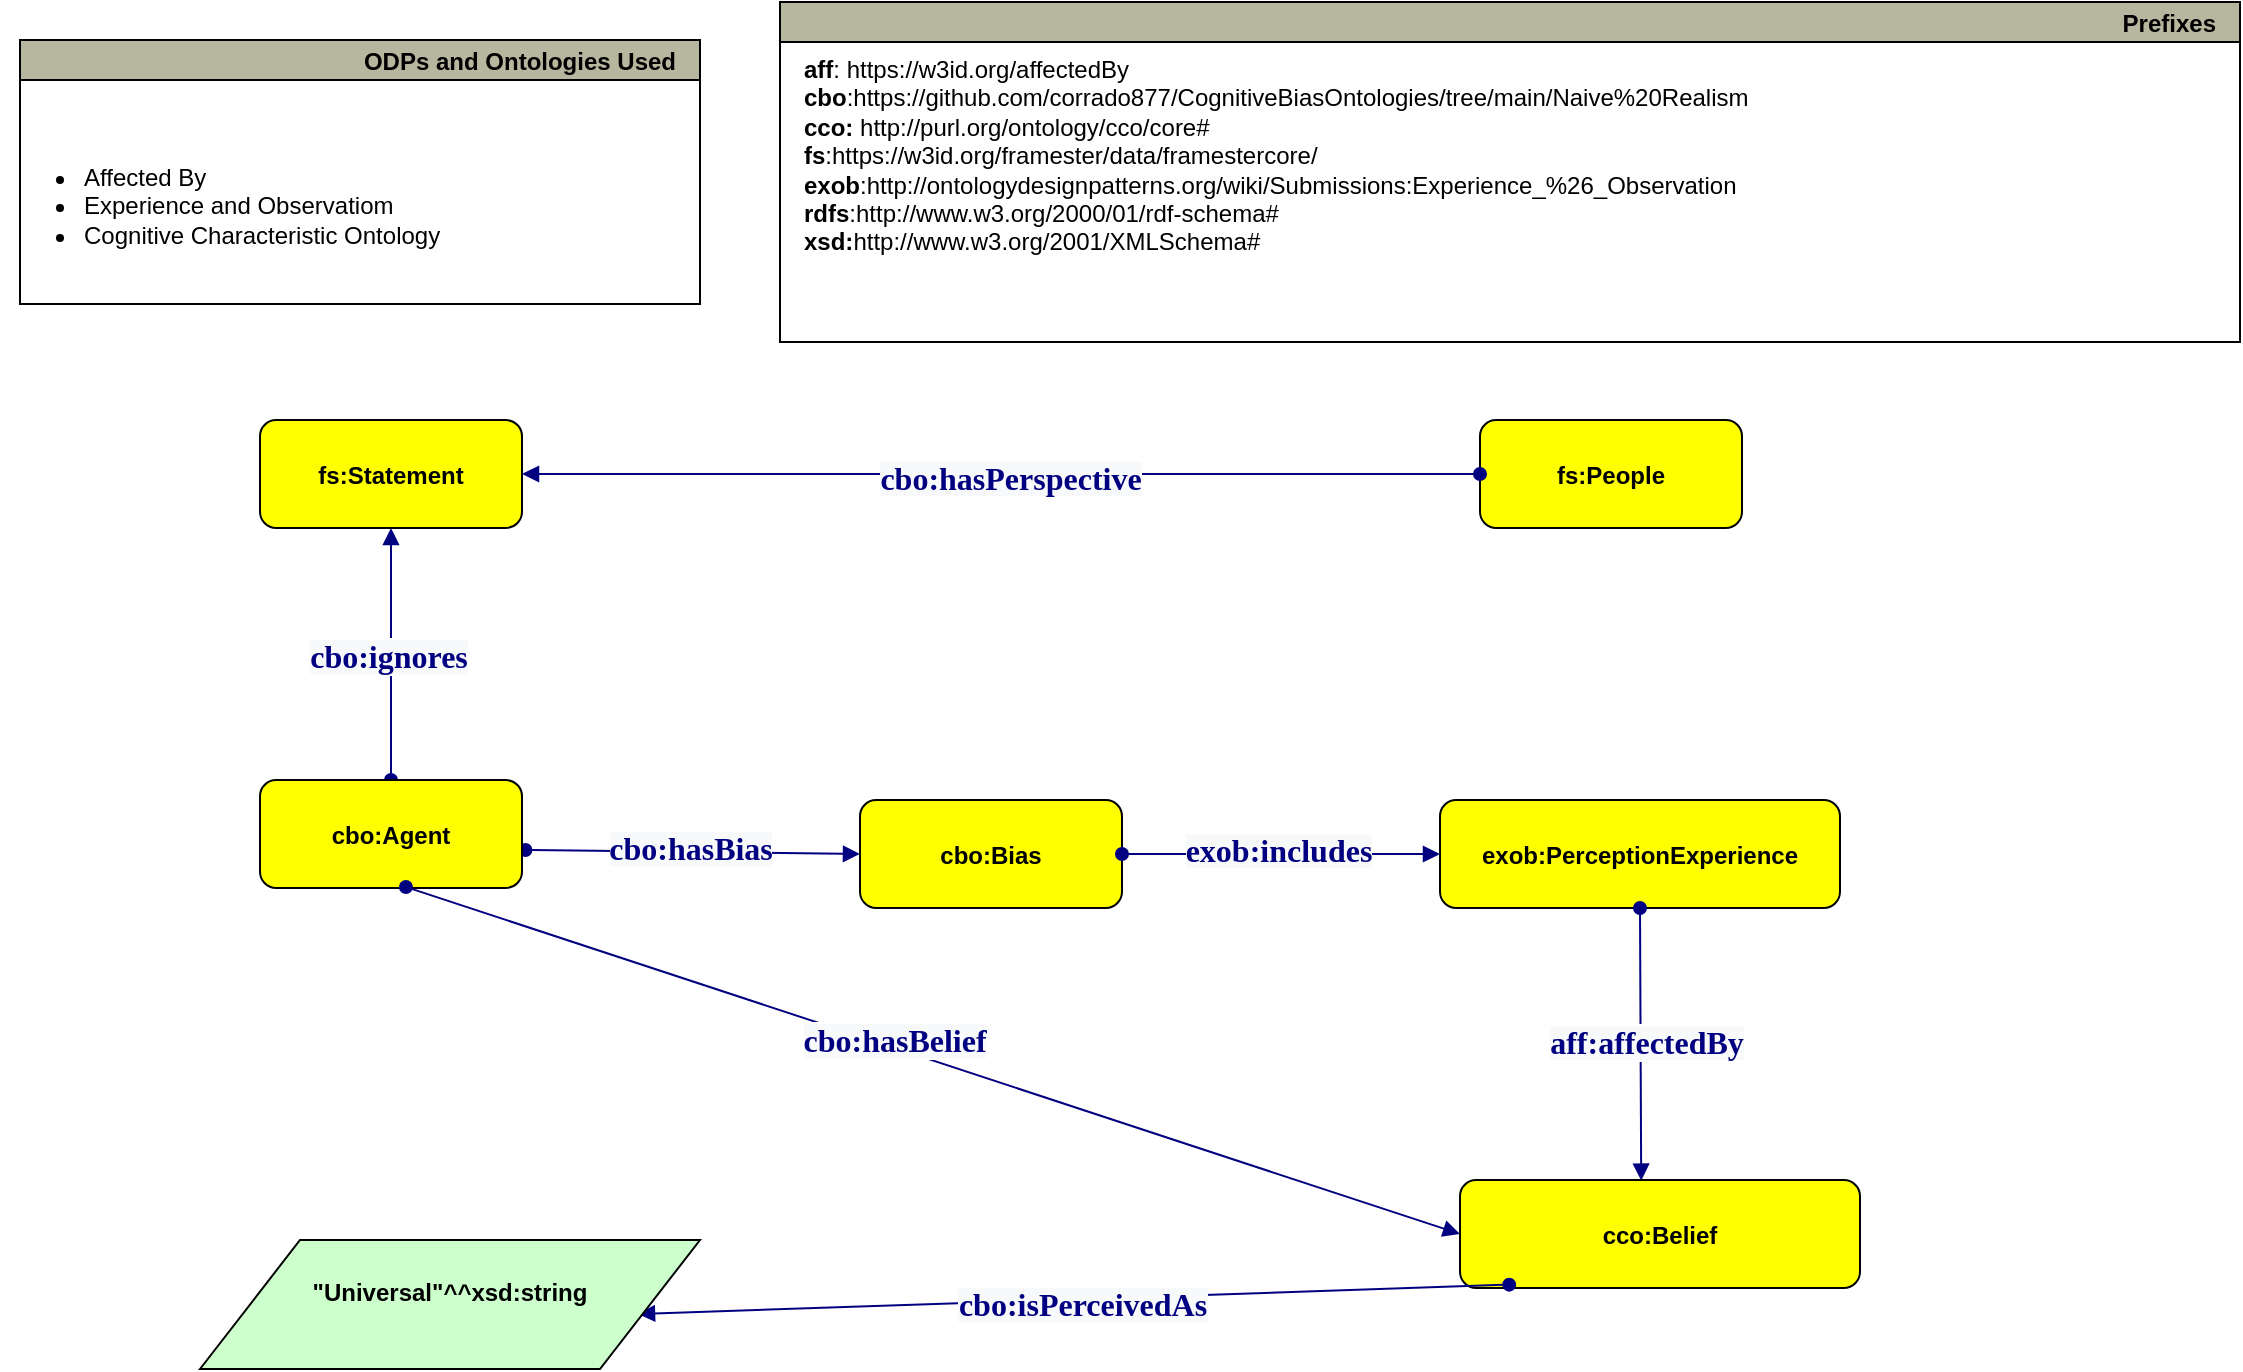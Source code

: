<mxfile version="24.2.0" type="device">
  <diagram name="Pagina-1" id="8Zuj182LmP67Cn_kZf86">
    <mxGraphModel dx="2074" dy="964" grid="1" gridSize="10" guides="1" tooltips="1" connect="1" arrows="1" fold="1" page="1" pageScale="1" pageWidth="4681" pageHeight="3300" math="0" shadow="0">
      <root>
        <mxCell id="0" />
        <mxCell id="1" parent="0" />
        <mxCell id="EN4isxr8mFQcJcqiqdl0-3" value="Prefixes" style="graphMlID=n0;shape=swimlane;startSize=20;fillColor=#b7b69e;strokeColor=#000000;strokeWidth=1.0;align=right;spacingRight=10;fontStyle=1" vertex="1" parent="1">
          <mxGeometry x="440" y="61" width="730" height="170" as="geometry">
            <mxRectangle x="-550" y="110" width="100" height="30" as="alternateBounds" />
          </mxGeometry>
        </mxCell>
        <UserObject label="&lt;b style=&quot;border-color: var(--border-color);&quot;&gt;aff&lt;/b&gt;:&amp;nbsp;https://w3id.org/affectedBy&amp;nbsp;&lt;br&gt;&lt;b&gt;cbo&lt;/b&gt;:https://github.com/corrado877/CognitiveBiasOntologies/tree/main/Naive%20Realism&lt;br&gt;&lt;b style=&quot;border-color: var(--border-color);&quot;&gt;cco:&amp;nbsp;&lt;/b&gt;http://purl.org/ontology/cco/core#&lt;br&gt;&lt;b&gt;fs&lt;/b&gt;:https://w3id.org/framester/data/framestercore/&lt;div&gt;&lt;b style=&quot;background-color: initial;&quot;&gt;exob&lt;/b&gt;&lt;span style=&quot;background-color: initial;&quot;&gt;:http://ontologydesignpatterns.org/wiki/Submissions:Experience_%26_Observation&lt;/span&gt;&lt;br&gt;&lt;/div&gt;&lt;div&gt;&lt;b&gt;rdfs&lt;/b&gt;:http://www.w3.org/2000/01/rdf-schema#&lt;br&gt;&lt;b style=&quot;border-color: var(--border-color);&quot;&gt;xsd:&lt;/b&gt;&lt;span style=&quot;border-color: var(--border-color); background-color: initial;&quot;&gt;http://www.w3.org/2001/XMLSchema#&lt;/span&gt;&lt;/div&gt;" link="http://www.w3.org/2000/01/rdf-schema#" id="EN4isxr8mFQcJcqiqdl0-4">
          <mxCell style="text;whiteSpace=wrap;html=1;" vertex="1" parent="EN4isxr8mFQcJcqiqdl0-3">
            <mxGeometry x="10" y="20" width="690" height="180" as="geometry" />
          </mxCell>
        </UserObject>
        <mxCell id="EN4isxr8mFQcJcqiqdl0-5" value="ODPs and Ontologies Used" style="graphMlID=n0;shape=swimlane;startSize=20;fillColor=#b7b69e;strokeColor=#000000;strokeWidth=1.0;align=right;spacingRight=10;fontStyle=1" vertex="1" parent="1">
          <mxGeometry x="60" y="80" width="340" height="132" as="geometry" />
        </mxCell>
        <mxCell id="EN4isxr8mFQcJcqiqdl0-6" value="&lt;ul&gt;&lt;li&gt;Affected By&lt;/li&gt;&lt;li&gt;Experience and Observatiom&lt;/li&gt;&lt;li style=&quot;border-color: var(--border-color);&quot;&gt;Cognitive Characteristic Ontology&lt;/li&gt;&lt;/ul&gt;" style="text;html=1;strokeColor=none;fillColor=none;align=left;verticalAlign=middle;whiteSpace=wrap;rounded=0;" vertex="1" parent="EN4isxr8mFQcJcqiqdl0-5">
          <mxGeometry x="-10" y="12" width="270" height="142" as="geometry" />
        </mxCell>
        <mxCell id="EN4isxr8mFQcJcqiqdl0-8" value="" style="graphMlID=e0;rounded=0;endArrow=block;strokeColor=#000080;strokeWidth=1.0;startArrow=oval;startFill=1;endFill=1;entryX=0.5;entryY=1;entryDx=0;entryDy=0;" edge="1" parent="1" source="EN4isxr8mFQcJcqiqdl0-14" target="EN4isxr8mFQcJcqiqdl0-28">
          <mxGeometry relative="1" as="geometry">
            <mxPoint x="280" y="290" as="sourcePoint" />
            <mxPoint x="246" y="330" as="targetPoint" />
          </mxGeometry>
        </mxCell>
        <mxCell id="EN4isxr8mFQcJcqiqdl0-9" value="&lt;font face=&quot;dialog&quot; color=&quot;#000080&quot;&gt;&lt;span style=&quot;font-size: 16px; background-color: rgb(248, 249, 250);&quot;&gt;&lt;b&gt;cbo:ignores&lt;/b&gt;&lt;/span&gt;&lt;/font&gt;" style="text;html=1;align=center;verticalAlign=middle;resizable=0;points=[];labelBackgroundColor=#ffffff;" vertex="1" connectable="0" parent="EN4isxr8mFQcJcqiqdl0-8">
          <mxGeometry x="-0.017" y="2" relative="1" as="geometry">
            <mxPoint as="offset" />
          </mxGeometry>
        </mxCell>
        <mxCell id="EN4isxr8mFQcJcqiqdl0-12" value="" style="graphMlID=e0;rounded=0;endArrow=block;strokeColor=#000080;strokeWidth=1.0;startArrow=oval;startFill=1;endFill=1;exitX=1.013;exitY=0.648;exitDx=0;exitDy=0;exitPerimeter=0;entryX=0;entryY=0.5;entryDx=0;entryDy=0;" edge="1" parent="1" source="EN4isxr8mFQcJcqiqdl0-14" target="EN4isxr8mFQcJcqiqdl0-32">
          <mxGeometry relative="1" as="geometry">
            <mxPoint x="598.03" y="385" as="sourcePoint" />
            <mxPoint x="730" y="480" as="targetPoint" />
          </mxGeometry>
        </mxCell>
        <mxCell id="EN4isxr8mFQcJcqiqdl0-13" value="&lt;font face=&quot;dialog&quot; color=&quot;#000080&quot;&gt;&lt;span style=&quot;font-size: 16px; background-color: rgb(248, 249, 250);&quot;&gt;&lt;b&gt;cbo:hasBias&lt;/b&gt;&lt;/span&gt;&lt;/font&gt;" style="text;html=1;align=center;verticalAlign=middle;resizable=0;points=[];labelBackgroundColor=#ffffff;" vertex="1" connectable="0" parent="EN4isxr8mFQcJcqiqdl0-12">
          <mxGeometry x="-0.017" y="2" relative="1" as="geometry">
            <mxPoint as="offset" />
          </mxGeometry>
        </mxCell>
        <mxCell id="EN4isxr8mFQcJcqiqdl0-14" value="cbo:Agent" style="graphMlID=n4;shape=rect;rounded=1;arcsize=30;fillColor=#ffff00;strokeColor=#000000;strokeWidth=1.0;fontStyle=1" vertex="1" parent="1">
          <mxGeometry x="180" y="450" width="131" height="54" as="geometry" />
        </mxCell>
        <mxCell id="EN4isxr8mFQcJcqiqdl0-18" value="" style="graphMlID=e0;rounded=0;endArrow=block;strokeColor=#000080;strokeWidth=1.0;startArrow=oval;startFill=1;endFill=1;exitX=0.557;exitY=0.991;exitDx=0;exitDy=0;entryX=0;entryY=0.5;entryDx=0;entryDy=0;exitPerimeter=0;" edge="1" parent="1" source="EN4isxr8mFQcJcqiqdl0-14" target="EN4isxr8mFQcJcqiqdl0-41">
          <mxGeometry relative="1" as="geometry">
            <mxPoint x="629.03" y="354" as="sourcePoint" />
            <mxPoint x="635.066" y="652.5" as="targetPoint" />
          </mxGeometry>
        </mxCell>
        <mxCell id="EN4isxr8mFQcJcqiqdl0-19" value="&lt;font face=&quot;dialog&quot; color=&quot;#000080&quot;&gt;&lt;span style=&quot;font-size: 16px; background-color: rgb(248, 249, 250);&quot;&gt;&lt;b&gt;cbo:hasBelief&lt;/b&gt;&lt;/span&gt;&lt;/font&gt;" style="text;html=1;align=center;verticalAlign=middle;resizable=0;points=[];labelBackgroundColor=#ffffff;" vertex="1" connectable="0" parent="EN4isxr8mFQcJcqiqdl0-18">
          <mxGeometry x="-0.017" y="2" relative="1" as="geometry">
            <mxPoint x="-16" y="-7" as="offset" />
          </mxGeometry>
        </mxCell>
        <mxCell id="EN4isxr8mFQcJcqiqdl0-28" value="fs:Statement" style="graphMlID=n4;shape=rect;rounded=1;arcsize=30;fillColor=#ffff00;strokeColor=#000000;strokeWidth=1.0;fontStyle=1" vertex="1" parent="1">
          <mxGeometry x="180" y="270" width="131" height="54" as="geometry" />
        </mxCell>
        <mxCell id="EN4isxr8mFQcJcqiqdl0-29" value="fs:People" style="graphMlID=n4;shape=rect;rounded=1;arcsize=30;fillColor=#ffff00;strokeColor=#000000;strokeWidth=1.0;fontStyle=1" vertex="1" parent="1">
          <mxGeometry x="790" y="270" width="131" height="54" as="geometry" />
        </mxCell>
        <mxCell id="EN4isxr8mFQcJcqiqdl0-30" value="" style="graphMlID=e0;rounded=0;endArrow=block;strokeColor=#000080;strokeWidth=1.0;startArrow=oval;startFill=1;endFill=1;entryX=1;entryY=0.5;entryDx=0;entryDy=0;exitX=0;exitY=0.5;exitDx=0;exitDy=0;" edge="1" parent="1" source="EN4isxr8mFQcJcqiqdl0-29" target="EN4isxr8mFQcJcqiqdl0-28">
          <mxGeometry relative="1" as="geometry">
            <mxPoint x="256" y="460" as="sourcePoint" />
            <mxPoint x="256" y="334" as="targetPoint" />
          </mxGeometry>
        </mxCell>
        <mxCell id="EN4isxr8mFQcJcqiqdl0-31" value="&lt;font face=&quot;dialog&quot; color=&quot;#000080&quot;&gt;&lt;span style=&quot;font-size: 16px; background-color: rgb(248, 249, 250);&quot;&gt;&lt;b&gt;cbo:hasPerspective&lt;/b&gt;&lt;/span&gt;&lt;/font&gt;" style="text;html=1;align=center;verticalAlign=middle;resizable=0;points=[];labelBackgroundColor=#ffffff;" vertex="1" connectable="0" parent="EN4isxr8mFQcJcqiqdl0-30">
          <mxGeometry x="-0.017" y="2" relative="1" as="geometry">
            <mxPoint as="offset" />
          </mxGeometry>
        </mxCell>
        <mxCell id="EN4isxr8mFQcJcqiqdl0-32" value="cbo:Bias" style="graphMlID=n4;shape=rect;rounded=1;arcsize=30;fillColor=#ffff00;strokeColor=#000000;strokeWidth=1.0;fontStyle=1" vertex="1" parent="1">
          <mxGeometry x="480" y="460" width="131" height="54" as="geometry" />
        </mxCell>
        <mxCell id="EN4isxr8mFQcJcqiqdl0-35" value="exob:PerceptionExperience" style="graphMlID=n4;shape=rect;rounded=1;arcsize=30;fillColor=#ffff00;strokeColor=#000000;strokeWidth=1.0;fontStyle=1" vertex="1" parent="1">
          <mxGeometry x="770" y="460" width="200" height="54" as="geometry" />
        </mxCell>
        <mxCell id="EN4isxr8mFQcJcqiqdl0-36" value="" style="graphMlID=e0;rounded=0;endArrow=block;strokeColor=#000080;strokeWidth=1.0;startArrow=oval;startFill=1;endFill=1;exitX=1;exitY=0.5;exitDx=0;exitDy=0;entryX=0;entryY=0.5;entryDx=0;entryDy=0;" edge="1" parent="1" source="EN4isxr8mFQcJcqiqdl0-32" target="EN4isxr8mFQcJcqiqdl0-35">
          <mxGeometry relative="1" as="geometry">
            <mxPoint x="1140" y="550" as="sourcePoint" />
            <mxPoint x="1000" y="487" as="targetPoint" />
          </mxGeometry>
        </mxCell>
        <mxCell id="EN4isxr8mFQcJcqiqdl0-37" value="&lt;font face=&quot;dialog&quot; color=&quot;#000080&quot;&gt;&lt;span style=&quot;font-size: 16px; background-color: rgb(248, 249, 250);&quot;&gt;&lt;b&gt;exob:includes&lt;/b&gt;&lt;/span&gt;&lt;/font&gt;" style="text;html=1;align=center;verticalAlign=middle;resizable=0;points=[];labelBackgroundColor=#ffffff;" vertex="1" connectable="0" parent="EN4isxr8mFQcJcqiqdl0-36">
          <mxGeometry x="-0.017" y="2" relative="1" as="geometry">
            <mxPoint as="offset" />
          </mxGeometry>
        </mxCell>
        <mxCell id="EN4isxr8mFQcJcqiqdl0-39" value="" style="graphMlID=e0;rounded=0;endArrow=block;strokeColor=#000080;strokeWidth=1.0;startArrow=oval;startFill=1;endFill=1;exitX=0.5;exitY=1;exitDx=0;exitDy=0;entryX=0.453;entryY=0.006;entryDx=0;entryDy=0;entryPerimeter=0;" edge="1" parent="1" source="EN4isxr8mFQcJcqiqdl0-35" target="EN4isxr8mFQcJcqiqdl0-41">
          <mxGeometry relative="1" as="geometry">
            <mxPoint x="701" y="497" as="sourcePoint" />
            <mxPoint x="1000" y="640" as="targetPoint" />
          </mxGeometry>
        </mxCell>
        <mxCell id="EN4isxr8mFQcJcqiqdl0-40" value="&lt;font face=&quot;dialog&quot; color=&quot;#000080&quot;&gt;&lt;span style=&quot;font-size: 16px; background-color: rgb(248, 249, 250);&quot;&gt;&lt;b&gt;aff:affectedBy&lt;/b&gt;&lt;/span&gt;&lt;/font&gt;&lt;span style=&quot;color: rgba(0, 0, 0, 0); font-family: monospace; font-size: 0px; text-align: start; background-color: rgb(251, 251, 251);&quot;&gt;%3CmxGraphModel%3E%3Croot%3E%3CmxCell%20id%3D%220%22%2F%3E%3CmxCell%20id%3D%221%22%20parent%3D%220%22%2F%3E%3CmxCell%20id%3D%222%22%20value%3D%22%22%20style%3D%22graphMlID%3De0%3Brounded%3D0%3BendArrow%3Dblock%3BstrokeColor%3D%23000080%3BstrokeWidth%3D1.0%3BstartArrow%3Doval%3BstartFill%3D1%3BendFill%3D1%3BexitX%3D1%3BexitY%3D0.5%3BexitDx%3D0%3BexitDy%3D0%3BentryX%3D0%3BentryY%3D0.5%3BentryDx%3D0%3BentryDy%3D0%3B%22%20edge%3D%221%22%20parent%3D%221%22%3E%3CmxGeometry%20relative%3D%221%22%20as%3D%22geometry%22%3E%3CmxPoint%20x%3D%22691%22%20y%3D%22487%22%20as%3D%22sourcePoint%22%2F%3E%3CmxPoint%20x%3D%22900%22%20y%3D%22487%22%20as%3D%22targetPoint%22%2F%3E%3C%2FmxGeometry%3E%3C%2FmxCell%3E%3CmxCell%20id%3D%223%22%20value%3D%22%26lt%3Bfont%20face%3D%26quot%3Bdialog%26quot%3B%20color%3D%26quot%3B%23000080%26quot%3B%26gt%3B%26lt%3Bspan%20style%3D%26quot%3Bfont-size%3A%2016px%3B%20background-color%3A%20rgb(248%2C%20249%2C%20250)%3B%26quot%3B%26gt%3B%26lt%3Bb%26gt%3Bexob%3Aincludes%26lt%3B%2Fb%26gt%3B%26lt%3B%2Fspan%26gt%3B%26lt%3B%2Ffont%26gt%3B%22%20style%3D%22text%3Bhtml%3D1%3Balign%3Dcenter%3BverticalAlign%3Dmiddle%3Bresizable%3D0%3Bpoints%3D%5B%5D%3BlabelBackgroundColor%3D%23ffffff%3B%22%20vertex%3D%221%22%20connectable%3D%220%22%20parent%3D%222%22%3E%3CmxGeometry%20x%3D%22-0.017%22%20y%3D%222%22%20relative%3D%221%22%20as%3D%22geometry%22%3E%3CmxPoint%20as%3D%22offset%22%2F%3E%3C%2FmxGeometry%3E%3C%2FmxCell%3E%3C%2Froot%3E%3C%2FmxGraphModel%3E&lt;/span&gt;" style="text;html=1;align=center;verticalAlign=middle;resizable=0;points=[];labelBackgroundColor=#ffffff;" vertex="1" connectable="0" parent="EN4isxr8mFQcJcqiqdl0-39">
          <mxGeometry x="-0.017" y="2" relative="1" as="geometry">
            <mxPoint as="offset" />
          </mxGeometry>
        </mxCell>
        <mxCell id="EN4isxr8mFQcJcqiqdl0-41" value="cco:Belief" style="graphMlID=n4;shape=rect;rounded=1;arcsize=30;fillColor=#ffff00;strokeColor=#000000;strokeWidth=1.0;fontStyle=1" vertex="1" parent="1">
          <mxGeometry x="780" y="650" width="200" height="54" as="geometry" />
        </mxCell>
        <mxCell id="EN4isxr8mFQcJcqiqdl0-52" value="" style="graphMlID=e0;rounded=0;endArrow=block;strokeColor=#000080;strokeWidth=1.0;startArrow=oval;startFill=1;endFill=1;exitX=0.123;exitY=0.969;exitDx=0;exitDy=0;exitPerimeter=0;entryX=0.876;entryY=0.574;entryDx=0;entryDy=0;entryPerimeter=0;" edge="1" parent="1" source="EN4isxr8mFQcJcqiqdl0-41" target="EN4isxr8mFQcJcqiqdl0-55">
          <mxGeometry relative="1" as="geometry">
            <mxPoint x="798" y="710" as="sourcePoint" />
            <mxPoint x="500" y="810" as="targetPoint" />
          </mxGeometry>
        </mxCell>
        <mxCell id="EN4isxr8mFQcJcqiqdl0-53" value="&lt;font face=&quot;dialog&quot; color=&quot;#000080&quot;&gt;&lt;span style=&quot;font-size: 16px; background-color: rgb(248, 249, 250);&quot;&gt;&lt;b&gt;cbo:isPerceivedAs&lt;/b&gt;&lt;/span&gt;&lt;/font&gt;" style="text;html=1;align=center;verticalAlign=middle;resizable=0;points=[];labelBackgroundColor=#ffffff;" vertex="1" connectable="0" parent="EN4isxr8mFQcJcqiqdl0-52">
          <mxGeometry x="-0.017" y="2" relative="1" as="geometry">
            <mxPoint as="offset" />
          </mxGeometry>
        </mxCell>
        <mxCell id="EN4isxr8mFQcJcqiqdl0-55" value="&quot;Universal&quot;^^xsd:string&#xa;" style="graphMlID=n6;shape=parallelogram;fillColor=#ccffcc;strokeColor=#000000;strokeWidth=1.0;fontStyle=1" vertex="1" parent="1">
          <mxGeometry x="150" y="680" width="250" height="64.5" as="geometry" />
        </mxCell>
      </root>
    </mxGraphModel>
  </diagram>
</mxfile>
